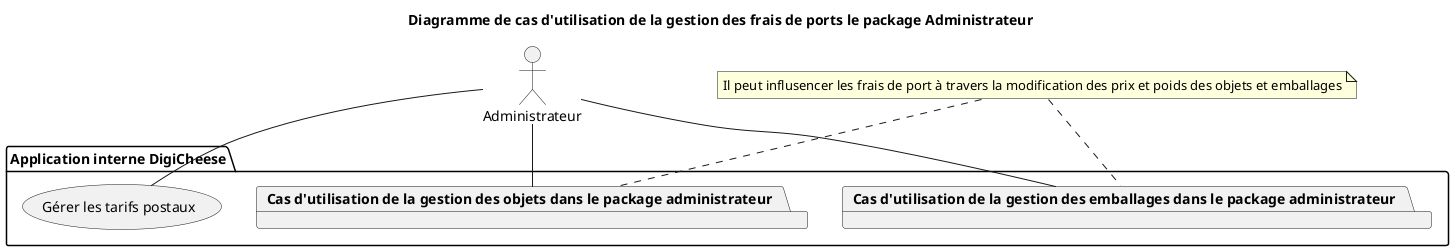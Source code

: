 @startuml Gestion ds frais de ports

actor "Administrateur"

package  "Application interne DigiCheese" {
    usecase "Gérer les tarifs postaux"

    package "Cas d'utilisation de la gestion des objets dans le package administrateur " {

    }

    package "Cas d'utilisation de la gestion des emballages dans le package administrateur " {

    }
}

"Administrateur" -- "Gérer les tarifs postaux"
"Administrateur" -- "Cas d'utilisation de la gestion des emballages dans le package administrateur "
"Administrateur" -- "Cas d'utilisation de la gestion des objets dans le package administrateur "


note "Il peut influsencer les frais de port à travers la modification des prix et poids des objets et emballages" as N1
N1 .. "Cas d'utilisation de la gestion des emballages dans le package administrateur "
N1 .. "Cas d'utilisation de la gestion des objets dans le package administrateur "

title Diagramme de cas d'utilisation de la gestion des frais de ports le package Administrateur
@enduml